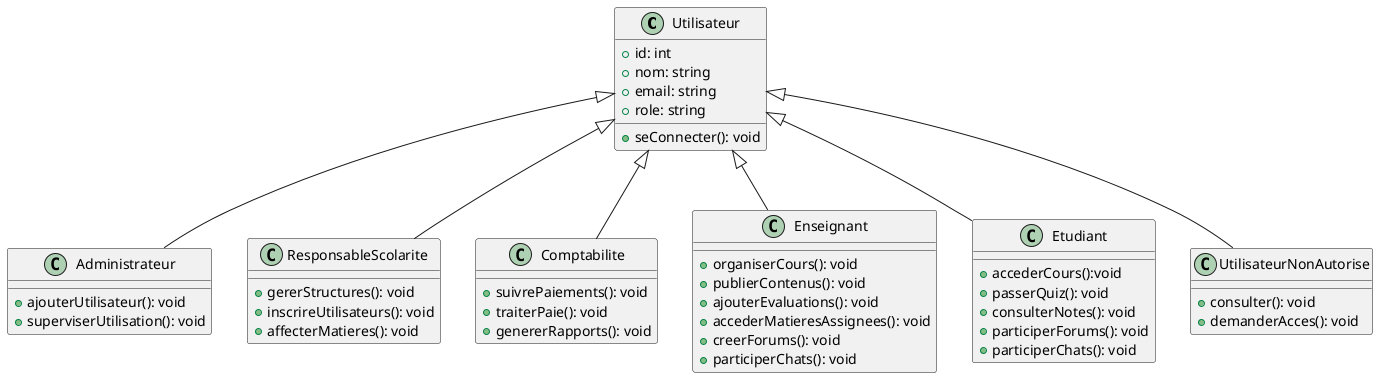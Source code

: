 @startuml
class Utilisateur {
    +id: int
    +nom: string
    +email: string
    +role: string
    +seConnecter(): void
}

class Administrateur {
    +ajouterUtilisateur(): void
    +superviserUtilisation(): void
}

class ResponsableScolarite {
    +gererStructures(): void
    +inscrireUtilisateurs(): void
    +affecterMatieres(): void
}

class Comptabilite {
    +suivrePaiements(): void
    +traiterPaie(): void
    +genererRapports(): void
}

class Enseignant {
    +organiserCours(): void
    +publierContenus(): void
    +ajouterEvaluations(): void
    +accederMatieresAssignees(): void
    +creerForums(): void
    +participerChats(): void
}

class Etudiant {
    +accederCours():void
    +passerQuiz(): void
    +consulterNotes(): void
    +participerForums(): void
    +participerChats(): void
}

class UtilisateurNonAutorise {
    +consulter(): void
    +demanderAcces(): void
}

Utilisateur <|-- Administrateur
Utilisateur <|-- ResponsableScolarite
Utilisateur <|-- Comptabilite
Utilisateur <|-- Enseignant
Utilisateur <|-- Etudiant
Utilisateur <|-- UtilisateurNonAutorise
@enduml

